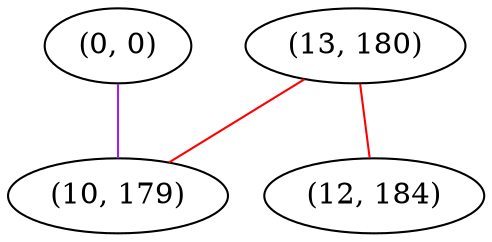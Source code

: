 graph "" {
"(13, 180)";
"(0, 0)";
"(10, 179)";
"(12, 184)";
"(13, 180)" -- "(10, 179)"  [color=red, key=0, weight=1];
"(13, 180)" -- "(12, 184)"  [color=red, key=0, weight=1];
"(0, 0)" -- "(10, 179)"  [color=purple, key=0, weight=4];
}
